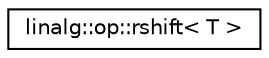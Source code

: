 digraph "Graphical Class Hierarchy"
{
  edge [fontname="Helvetica",fontsize="10",labelfontname="Helvetica",labelfontsize="10"];
  node [fontname="Helvetica",fontsize="10",shape=record];
  rankdir="LR";
  Node1 [label="linalg::op::rshift\< T \>",height=0.2,width=0.4,color="black", fillcolor="white", style="filled",URL="$structlinalg_1_1op_1_1rshift.html"];
}
